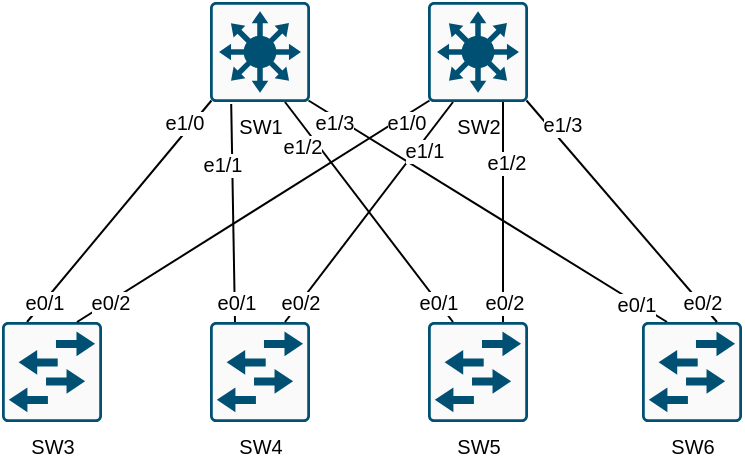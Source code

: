 <mxfile version="22.0.8" type="device">
  <diagram name="Pagina-1" id="OIPJMWk6n2MAYTslY0qE">
    <mxGraphModel dx="539" dy="279" grid="1" gridSize="10" guides="1" tooltips="1" connect="1" arrows="1" fold="1" page="1" pageScale="1" pageWidth="827" pageHeight="1169" math="0" shadow="0">
      <root>
        <mxCell id="0" />
        <mxCell id="1" parent="0" />
        <mxCell id="PzM4Yw7L1jjKBA7LwHpk-8" style="edgeStyle=none;rounded=0;orthogonalLoop=1;jettySize=auto;html=1;exitX=0.25;exitY=0;exitDx=0;exitDy=0;exitPerimeter=0;endArrow=none;endFill=0;entryX=0.015;entryY=0.985;entryDx=0;entryDy=0;entryPerimeter=0;fontSize=10;" edge="1" parent="1" source="PzM4Yw7L1jjKBA7LwHpk-2" target="PzM4Yw7L1jjKBA7LwHpk-1">
          <mxGeometry relative="1" as="geometry">
            <mxPoint x="330" y="240" as="targetPoint" />
          </mxGeometry>
        </mxCell>
        <mxCell id="PzM4Yw7L1jjKBA7LwHpk-17" value="e0/1" style="edgeLabel;html=1;align=center;verticalAlign=middle;resizable=0;points=[];fontSize=10;" vertex="1" connectable="0" parent="PzM4Yw7L1jjKBA7LwHpk-8">
          <mxGeometry x="-0.792" y="1" relative="1" as="geometry">
            <mxPoint x="-1" y="2" as="offset" />
          </mxGeometry>
        </mxCell>
        <mxCell id="PzM4Yw7L1jjKBA7LwHpk-25" value="e1/0" style="edgeLabel;html=1;align=center;verticalAlign=middle;resizable=0;points=[];fontSize=10;" vertex="1" connectable="0" parent="PzM4Yw7L1jjKBA7LwHpk-8">
          <mxGeometry x="0.645" relative="1" as="geometry">
            <mxPoint x="2" y="-9" as="offset" />
          </mxGeometry>
        </mxCell>
        <mxCell id="PzM4Yw7L1jjKBA7LwHpk-2" value="SW3" style="sketch=0;points=[[0.015,0.015,0],[0.985,0.015,0],[0.985,0.985,0],[0.015,0.985,0],[0.25,0,0],[0.5,0,0],[0.75,0,0],[1,0.25,0],[1,0.5,0],[1,0.75,0],[0.75,1,0],[0.5,1,0],[0.25,1,0],[0,0.75,0],[0,0.5,0],[0,0.25,0]];verticalLabelPosition=bottom;html=1;verticalAlign=top;aspect=fixed;align=center;pointerEvents=1;shape=mxgraph.cisco19.rect;prIcon=workgroup_switch;fillColor=#FAFAFA;strokeColor=#005073;fontSize=10;" vertex="1" parent="1">
          <mxGeometry x="230" y="330" width="50" height="50" as="geometry" />
        </mxCell>
        <mxCell id="PzM4Yw7L1jjKBA7LwHpk-4" value="SW4" style="sketch=0;points=[[0.015,0.015,0],[0.985,0.015,0],[0.985,0.985,0],[0.015,0.985,0],[0.25,0,0],[0.5,0,0],[0.75,0,0],[1,0.25,0],[1,0.5,0],[1,0.75,0],[0.75,1,0],[0.5,1,0],[0.25,1,0],[0,0.75,0],[0,0.5,0],[0,0.25,0]];verticalLabelPosition=bottom;html=1;verticalAlign=top;aspect=fixed;align=center;pointerEvents=1;shape=mxgraph.cisco19.rect;prIcon=workgroup_switch;fillColor=#FAFAFA;strokeColor=#005073;fontSize=10;" vertex="1" parent="1">
          <mxGeometry x="334" y="330" width="50" height="50" as="geometry" />
        </mxCell>
        <mxCell id="PzM4Yw7L1jjKBA7LwHpk-14" style="edgeStyle=none;rounded=0;orthogonalLoop=1;jettySize=auto;html=1;exitX=0.75;exitY=0;exitDx=0;exitDy=0;exitPerimeter=0;endArrow=none;endFill=0;entryX=0.75;entryY=1;entryDx=0;entryDy=0;entryPerimeter=0;fontSize=10;" edge="1" parent="1" source="PzM4Yw7L1jjKBA7LwHpk-5" target="PzM4Yw7L1jjKBA7LwHpk-3">
          <mxGeometry relative="1" as="geometry" />
        </mxCell>
        <mxCell id="PzM4Yw7L1jjKBA7LwHpk-22" value="e0/2" style="edgeLabel;html=1;align=center;verticalAlign=middle;resizable=0;points=[];fontSize=10;" vertex="1" connectable="0" parent="PzM4Yw7L1jjKBA7LwHpk-14">
          <mxGeometry x="-0.816" relative="1" as="geometry">
            <mxPoint as="offset" />
          </mxGeometry>
        </mxCell>
        <mxCell id="PzM4Yw7L1jjKBA7LwHpk-31" value="e1/2" style="edgeLabel;html=1;align=center;verticalAlign=middle;resizable=0;points=[];fontSize=10;" vertex="1" connectable="0" parent="PzM4Yw7L1jjKBA7LwHpk-14">
          <mxGeometry x="0.418" y="-1" relative="1" as="geometry">
            <mxPoint y="-2" as="offset" />
          </mxGeometry>
        </mxCell>
        <mxCell id="PzM4Yw7L1jjKBA7LwHpk-5" value="SW5" style="sketch=0;points=[[0.015,0.015,0],[0.985,0.015,0],[0.985,0.985,0],[0.015,0.985,0],[0.25,0,0],[0.5,0,0],[0.75,0,0],[1,0.25,0],[1,0.5,0],[1,0.75,0],[0.75,1,0],[0.5,1,0],[0.25,1,0],[0,0.75,0],[0,0.5,0],[0,0.25,0]];verticalLabelPosition=bottom;html=1;verticalAlign=top;aspect=fixed;align=center;pointerEvents=1;shape=mxgraph.cisco19.rect;prIcon=workgroup_switch;fillColor=#FAFAFA;strokeColor=#005073;fontSize=10;" vertex="1" parent="1">
          <mxGeometry x="443" y="330" width="50" height="50" as="geometry" />
        </mxCell>
        <mxCell id="PzM4Yw7L1jjKBA7LwHpk-15" style="edgeStyle=none;rounded=0;orthogonalLoop=1;jettySize=auto;html=1;exitX=0.25;exitY=0;exitDx=0;exitDy=0;exitPerimeter=0;endArrow=none;endFill=0;entryX=0.985;entryY=0.985;entryDx=0;entryDy=0;entryPerimeter=0;fontSize=10;" edge="1" parent="1" source="PzM4Yw7L1jjKBA7LwHpk-6" target="PzM4Yw7L1jjKBA7LwHpk-1">
          <mxGeometry relative="1" as="geometry" />
        </mxCell>
        <mxCell id="PzM4Yw7L1jjKBA7LwHpk-23" value="e0/1" style="edgeLabel;html=1;align=center;verticalAlign=middle;resizable=0;points=[];fontSize=10;" vertex="1" connectable="0" parent="PzM4Yw7L1jjKBA7LwHpk-15">
          <mxGeometry x="-0.828" relative="1" as="geometry">
            <mxPoint as="offset" />
          </mxGeometry>
        </mxCell>
        <mxCell id="PzM4Yw7L1jjKBA7LwHpk-28" value="e1/3" style="edgeLabel;html=1;align=center;verticalAlign=middle;resizable=0;points=[];fontSize=10;" vertex="1" connectable="0" parent="PzM4Yw7L1jjKBA7LwHpk-15">
          <mxGeometry x="0.855" relative="1" as="geometry">
            <mxPoint y="3" as="offset" />
          </mxGeometry>
        </mxCell>
        <mxCell id="PzM4Yw7L1jjKBA7LwHpk-6" value="SW6" style="sketch=0;points=[[0.015,0.015,0],[0.985,0.015,0],[0.985,0.985,0],[0.015,0.985,0],[0.25,0,0],[0.5,0,0],[0.75,0,0],[1,0.25,0],[1,0.5,0],[1,0.75,0],[0.75,1,0],[0.5,1,0],[0.25,1,0],[0,0.75,0],[0,0.5,0],[0,0.25,0]];verticalLabelPosition=bottom;html=1;verticalAlign=top;aspect=fixed;align=center;pointerEvents=1;shape=mxgraph.cisco19.rect;prIcon=workgroup_switch;fillColor=#FAFAFA;strokeColor=#005073;fontSize=10;" vertex="1" parent="1">
          <mxGeometry x="550" y="330" width="50" height="50" as="geometry" />
        </mxCell>
        <mxCell id="PzM4Yw7L1jjKBA7LwHpk-9" style="edgeStyle=none;rounded=0;orthogonalLoop=1;jettySize=auto;html=1;exitX=0.75;exitY=0;exitDx=0;exitDy=0;exitPerimeter=0;entryX=0.015;entryY=0.985;entryDx=0;entryDy=0;entryPerimeter=0;endArrow=none;endFill=0;fontSize=10;" edge="1" parent="1" source="PzM4Yw7L1jjKBA7LwHpk-2" target="PzM4Yw7L1jjKBA7LwHpk-3">
          <mxGeometry relative="1" as="geometry" />
        </mxCell>
        <mxCell id="PzM4Yw7L1jjKBA7LwHpk-18" value="e0/2" style="edgeLabel;html=1;align=center;verticalAlign=middle;resizable=0;points=[];fontSize=10;" vertex="1" connectable="0" parent="PzM4Yw7L1jjKBA7LwHpk-9">
          <mxGeometry x="-0.816" relative="1" as="geometry">
            <mxPoint as="offset" />
          </mxGeometry>
        </mxCell>
        <mxCell id="PzM4Yw7L1jjKBA7LwHpk-29" value="e1/0" style="edgeLabel;html=1;align=center;verticalAlign=middle;resizable=0;points=[];fontSize=10;" vertex="1" connectable="0" parent="PzM4Yw7L1jjKBA7LwHpk-9">
          <mxGeometry x="0.872" y="1" relative="1" as="geometry">
            <mxPoint y="4" as="offset" />
          </mxGeometry>
        </mxCell>
        <mxCell id="PzM4Yw7L1jjKBA7LwHpk-11" style="edgeStyle=none;rounded=0;orthogonalLoop=1;jettySize=auto;html=1;exitX=0.25;exitY=0;exitDx=0;exitDy=0;exitPerimeter=0;entryX=0.212;entryY=1.02;entryDx=0;entryDy=0;entryPerimeter=0;endArrow=none;endFill=0;fontSize=10;" edge="1" parent="1" source="PzM4Yw7L1jjKBA7LwHpk-4" target="PzM4Yw7L1jjKBA7LwHpk-1">
          <mxGeometry relative="1" as="geometry" />
        </mxCell>
        <mxCell id="PzM4Yw7L1jjKBA7LwHpk-19" value="e0/1" style="edgeLabel;html=1;align=center;verticalAlign=middle;resizable=0;points=[];fontSize=10;" vertex="1" connectable="0" parent="PzM4Yw7L1jjKBA7LwHpk-11">
          <mxGeometry x="-0.819" relative="1" as="geometry">
            <mxPoint as="offset" />
          </mxGeometry>
        </mxCell>
        <mxCell id="PzM4Yw7L1jjKBA7LwHpk-26" value="e1/1" style="edgeLabel;html=1;align=center;verticalAlign=middle;resizable=0;points=[];fontSize=10;" vertex="1" connectable="0" parent="PzM4Yw7L1jjKBA7LwHpk-11">
          <mxGeometry x="0.643" relative="1" as="geometry">
            <mxPoint x="-5" y="10" as="offset" />
          </mxGeometry>
        </mxCell>
        <mxCell id="PzM4Yw7L1jjKBA7LwHpk-12" style="edgeStyle=none;rounded=0;orthogonalLoop=1;jettySize=auto;html=1;exitX=0.75;exitY=0;exitDx=0;exitDy=0;exitPerimeter=0;entryX=0.25;entryY=1;entryDx=0;entryDy=0;entryPerimeter=0;endArrow=none;endFill=0;fontSize=10;" edge="1" parent="1" source="PzM4Yw7L1jjKBA7LwHpk-4" target="PzM4Yw7L1jjKBA7LwHpk-3">
          <mxGeometry relative="1" as="geometry" />
        </mxCell>
        <mxCell id="PzM4Yw7L1jjKBA7LwHpk-20" value="e0/2" style="edgeLabel;html=1;align=center;verticalAlign=middle;resizable=0;points=[];fontSize=10;" vertex="1" connectable="0" parent="PzM4Yw7L1jjKBA7LwHpk-12">
          <mxGeometry x="-0.833" relative="1" as="geometry">
            <mxPoint y="-1" as="offset" />
          </mxGeometry>
        </mxCell>
        <mxCell id="PzM4Yw7L1jjKBA7LwHpk-30" value="e1/1" style="edgeLabel;html=1;align=center;verticalAlign=middle;resizable=0;points=[];fontSize=10;" vertex="1" connectable="0" parent="PzM4Yw7L1jjKBA7LwHpk-12">
          <mxGeometry x="0.572" relative="1" as="geometry">
            <mxPoint x="3" as="offset" />
          </mxGeometry>
        </mxCell>
        <mxCell id="PzM4Yw7L1jjKBA7LwHpk-13" style="edgeStyle=none;rounded=0;orthogonalLoop=1;jettySize=auto;html=1;exitX=0.25;exitY=0;exitDx=0;exitDy=0;exitPerimeter=0;endArrow=none;endFill=0;entryX=0.75;entryY=1;entryDx=0;entryDy=0;entryPerimeter=0;fontSize=10;" edge="1" parent="1" source="PzM4Yw7L1jjKBA7LwHpk-5" target="PzM4Yw7L1jjKBA7LwHpk-1">
          <mxGeometry relative="1" as="geometry" />
        </mxCell>
        <mxCell id="PzM4Yw7L1jjKBA7LwHpk-21" value="e0/1" style="edgeLabel;html=1;align=center;verticalAlign=middle;resizable=0;points=[];fontSize=10;" vertex="1" connectable="0" parent="PzM4Yw7L1jjKBA7LwHpk-13">
          <mxGeometry x="-0.818" relative="1" as="geometry">
            <mxPoint as="offset" />
          </mxGeometry>
        </mxCell>
        <mxCell id="PzM4Yw7L1jjKBA7LwHpk-27" value="e1/2" style="edgeLabel;html=1;align=center;verticalAlign=middle;resizable=0;points=[];fontSize=10;" vertex="1" connectable="0" parent="PzM4Yw7L1jjKBA7LwHpk-13">
          <mxGeometry x="0.597" y="-1" relative="1" as="geometry">
            <mxPoint x="-9" as="offset" />
          </mxGeometry>
        </mxCell>
        <mxCell id="PzM4Yw7L1jjKBA7LwHpk-16" style="edgeStyle=none;rounded=0;orthogonalLoop=1;jettySize=auto;html=1;exitX=0.75;exitY=0;exitDx=0;exitDy=0;exitPerimeter=0;entryX=0.985;entryY=0.985;entryDx=0;entryDy=0;entryPerimeter=0;endArrow=none;endFill=0;fontSize=10;" edge="1" parent="1" source="PzM4Yw7L1jjKBA7LwHpk-6" target="PzM4Yw7L1jjKBA7LwHpk-3">
          <mxGeometry relative="1" as="geometry" />
        </mxCell>
        <mxCell id="PzM4Yw7L1jjKBA7LwHpk-24" value="e0/2" style="edgeLabel;html=1;align=center;verticalAlign=middle;resizable=0;points=[];fontSize=10;" vertex="1" connectable="0" parent="PzM4Yw7L1jjKBA7LwHpk-16">
          <mxGeometry x="-0.827" y="-1" relative="1" as="geometry">
            <mxPoint as="offset" />
          </mxGeometry>
        </mxCell>
        <mxCell id="PzM4Yw7L1jjKBA7LwHpk-32" value="e1/3" style="edgeLabel;html=1;align=center;verticalAlign=middle;resizable=0;points=[];fontSize=10;" vertex="1" connectable="0" parent="PzM4Yw7L1jjKBA7LwHpk-16">
          <mxGeometry x="0.635" relative="1" as="geometry">
            <mxPoint y="-9" as="offset" />
          </mxGeometry>
        </mxCell>
        <mxCell id="PzM4Yw7L1jjKBA7LwHpk-1" value="SW1" style="sketch=0;points=[[0.015,0.015,0],[0.985,0.015,0],[0.985,0.985,0],[0.015,0.985,0],[0.25,0,0],[0.5,0,0],[0.75,0,0],[1,0.25,0],[1,0.5,0],[1,0.75,0],[0.75,1,0],[0.5,1,0],[0.25,1,0],[0,0.75,0],[0,0.5,0],[0,0.25,0]];verticalLabelPosition=bottom;html=1;verticalAlign=top;aspect=fixed;align=center;pointerEvents=1;shape=mxgraph.cisco19.rect;prIcon=l3_switch;fillColor=#FAFAFA;strokeColor=#005073;fontSize=10;" vertex="1" parent="1">
          <mxGeometry x="334" y="170" width="50" height="50" as="geometry" />
        </mxCell>
        <mxCell id="PzM4Yw7L1jjKBA7LwHpk-3" value="SW2" style="sketch=0;points=[[0.015,0.015,0],[0.985,0.015,0],[0.985,0.985,0],[0.015,0.985,0],[0.25,0,0],[0.5,0,0],[0.75,0,0],[1,0.25,0],[1,0.5,0],[1,0.75,0],[0.75,1,0],[0.5,1,0],[0.25,1,0],[0,0.75,0],[0,0.5,0],[0,0.25,0]];verticalLabelPosition=bottom;html=1;verticalAlign=top;aspect=fixed;align=center;pointerEvents=1;shape=mxgraph.cisco19.rect;prIcon=l3_switch;fillColor=#FAFAFA;strokeColor=#005073;fontSize=10;" vertex="1" parent="1">
          <mxGeometry x="443" y="170" width="50" height="50" as="geometry" />
        </mxCell>
      </root>
    </mxGraphModel>
  </diagram>
</mxfile>
